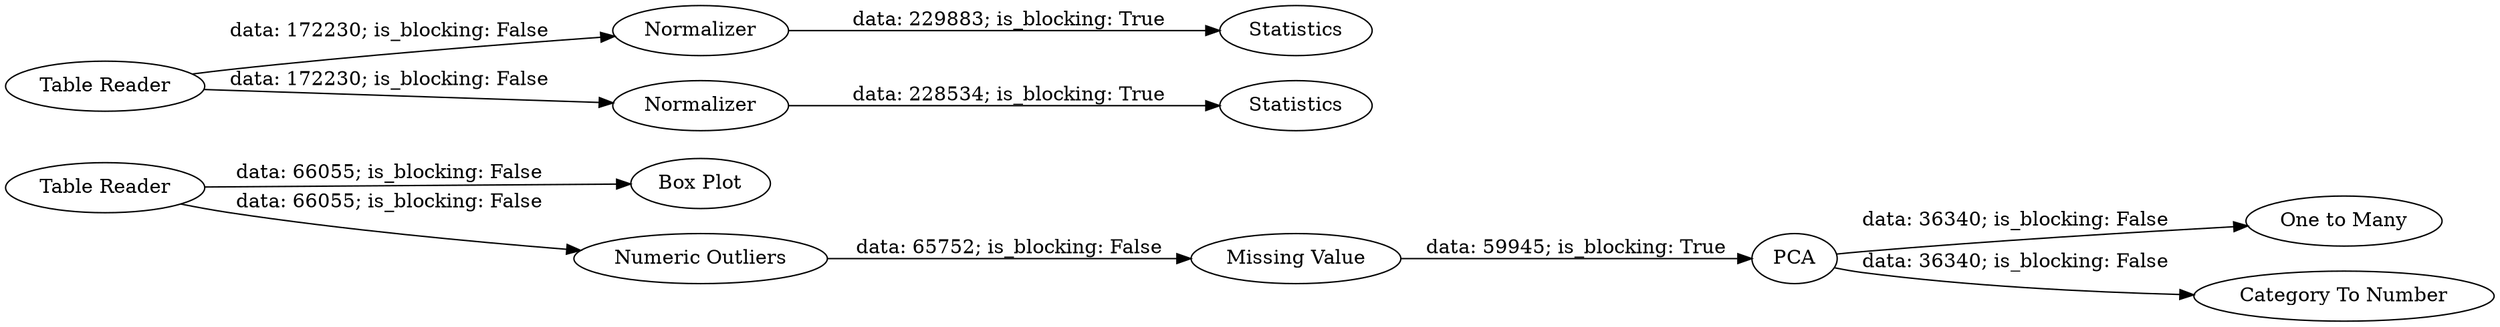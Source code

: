 digraph {
	"7032459488633439717_95" [label="Table Reader"]
	"7032459488633439717_136" [label=Normalizer]
	"7032459488633439717_128" [label="One to Many"]
	"7032459488633439717_100" [label="Box Plot"]
	"7032459488633439717_126" [label="Missing Value"]
	"7032459488633439717_139" [label=Statistics]
	"7032459488633439717_135" [label="Table Reader"]
	"7032459488633439717_97" [label="Numeric Outliers"]
	"7032459488633439717_129" [label=PCA]
	"7032459488633439717_137" [label=Normalizer]
	"7032459488633439717_138" [label=Statistics]
	"7032459488633439717_127" [label="Category To Number"]
	"7032459488633439717_97" -> "7032459488633439717_126" [label="data: 65752; is_blocking: False"]
	"7032459488633439717_129" -> "7032459488633439717_127" [label="data: 36340; is_blocking: False"]
	"7032459488633439717_95" -> "7032459488633439717_100" [label="data: 66055; is_blocking: False"]
	"7032459488633439717_135" -> "7032459488633439717_136" [label="data: 172230; is_blocking: False"]
	"7032459488633439717_137" -> "7032459488633439717_138" [label="data: 228534; is_blocking: True"]
	"7032459488633439717_129" -> "7032459488633439717_128" [label="data: 36340; is_blocking: False"]
	"7032459488633439717_95" -> "7032459488633439717_97" [label="data: 66055; is_blocking: False"]
	"7032459488633439717_126" -> "7032459488633439717_129" [label="data: 59945; is_blocking: True"]
	"7032459488633439717_136" -> "7032459488633439717_139" [label="data: 229883; is_blocking: True"]
	"7032459488633439717_135" -> "7032459488633439717_137" [label="data: 172230; is_blocking: False"]
	rankdir=LR
}
